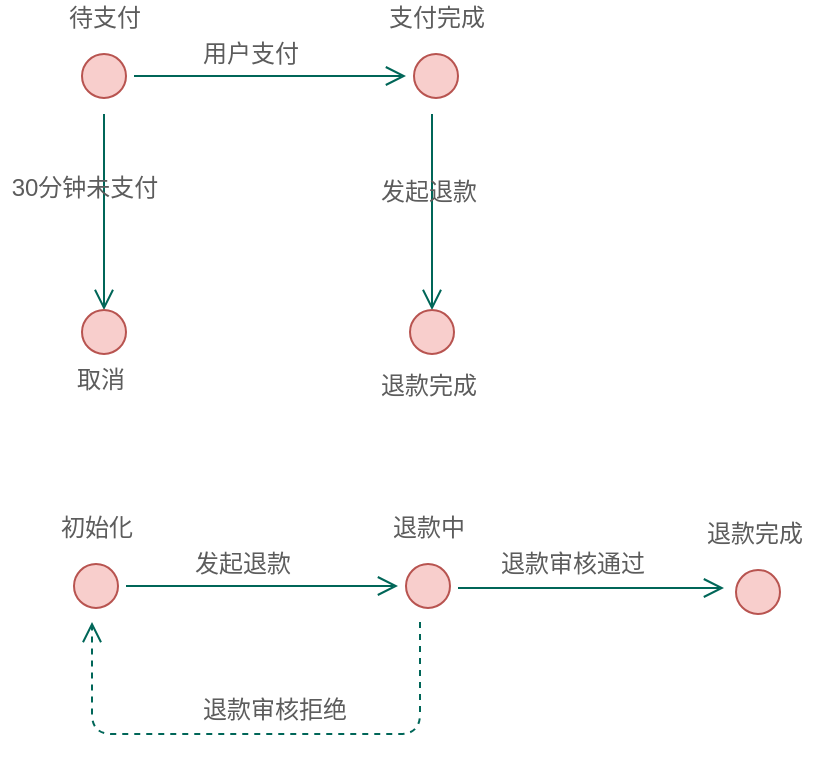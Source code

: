 <mxfile version="13.8.0" type="github">
  <diagram id="IIBS6fkNnDVbYmw5l0Qb" name="第 1 页">
    <mxGraphModel dx="1824" dy="332" grid="0" gridSize="10" guides="1" tooltips="1" connect="1" arrows="1" fold="1" page="0" pageScale="1" pageWidth="827" pageHeight="1169" math="0" shadow="0">
      <root>
        <mxCell id="0" />
        <mxCell id="1" parent="0" />
        <mxCell id="Agp9uXZa8RFQaNIwZVon-1" value="" style="ellipse;html=1;shape=startState;fillColor=#f8cecc;direction=west;strokeColor=#b85450;" parent="1" vertex="1">
          <mxGeometry x="-119" y="465" width="30" height="30" as="geometry" />
        </mxCell>
        <mxCell id="Agp9uXZa8RFQaNIwZVon-2" value="" style="edgeStyle=orthogonalEdgeStyle;html=1;verticalAlign=bottom;endArrow=open;endSize=8;strokeColor=#006658;entryX=1;entryY=0.5;entryDx=0;entryDy=0;fontColor=#5C5C5C;" parent="1" source="Agp9uXZa8RFQaNIwZVon-1" target="Agp9uXZa8RFQaNIwZVon-5" edge="1">
          <mxGeometry relative="1" as="geometry">
            <mxPoint x="-24" y="480" as="targetPoint" />
          </mxGeometry>
        </mxCell>
        <mxCell id="Agp9uXZa8RFQaNIwZVon-3" value="待支付" style="text;html=1;align=center;verticalAlign=middle;resizable=0;points=[];autosize=1;fontColor=#5C5C5C;" parent="1" vertex="1">
          <mxGeometry x="-127" y="442" width="46" height="18" as="geometry" />
        </mxCell>
        <mxCell id="Agp9uXZa8RFQaNIwZVon-5" value="" style="ellipse;html=1;shape=startState;direction=west;fillColor=#f8cecc;strokeColor=#b85450;" parent="1" vertex="1">
          <mxGeometry x="47" y="465" width="30" height="30" as="geometry" />
        </mxCell>
        <mxCell id="Agp9uXZa8RFQaNIwZVon-6" value="支付完成" style="text;html=1;align=center;verticalAlign=middle;resizable=0;points=[];autosize=1;fontColor=#5C5C5C;" parent="1" vertex="1">
          <mxGeometry x="33" y="442" width="58" height="18" as="geometry" />
        </mxCell>
        <mxCell id="Agp9uXZa8RFQaNIwZVon-14" value="用户支付" style="text;html=1;align=center;verticalAlign=middle;resizable=0;points=[];autosize=1;fontColor=#5C5C5C;" parent="1" vertex="1">
          <mxGeometry x="-60" y="460" width="58" height="18" as="geometry" />
        </mxCell>
        <mxCell id="Agp9uXZa8RFQaNIwZVon-15" value="" style="edgeStyle=orthogonalEdgeStyle;html=1;verticalAlign=bottom;endArrow=open;endSize=8;strokeColor=#006658;fontColor=#5C5C5C;" parent="1" edge="1">
          <mxGeometry relative="1" as="geometry">
            <mxPoint x="-104" y="597" as="targetPoint" />
            <mxPoint x="-104" y="499" as="sourcePoint" />
          </mxGeometry>
        </mxCell>
        <mxCell id="Agp9uXZa8RFQaNIwZVon-16" value="30分钟未支付" style="text;html=1;align=center;verticalAlign=middle;resizable=0;points=[];autosize=1;fontColor=#5C5C5C;" parent="1" vertex="1">
          <mxGeometry x="-156" y="527" width="83" height="18" as="geometry" />
        </mxCell>
        <mxCell id="Agp9uXZa8RFQaNIwZVon-17" value="" style="ellipse;html=1;shape=startState;direction=west;fillColor=#f8cecc;strokeColor=#b85450;" parent="1" vertex="1">
          <mxGeometry x="-119" y="593" width="30" height="30" as="geometry" />
        </mxCell>
        <mxCell id="Agp9uXZa8RFQaNIwZVon-18" value="取消" style="text;html=1;align=center;verticalAlign=middle;resizable=0;points=[];autosize=1;fontColor=#5C5C5C;" parent="1" vertex="1">
          <mxGeometry x="-123" y="623" width="34" height="18" as="geometry" />
        </mxCell>
        <mxCell id="Agp9uXZa8RFQaNIwZVon-19" value="" style="edgeStyle=orthogonalEdgeStyle;html=1;verticalAlign=bottom;endArrow=open;endSize=8;strokeColor=#006658;fontColor=#5C5C5C;" parent="1" edge="1">
          <mxGeometry relative="1" as="geometry">
            <mxPoint x="60" y="597" as="targetPoint" />
            <mxPoint x="60" y="499" as="sourcePoint" />
          </mxGeometry>
        </mxCell>
        <mxCell id="Agp9uXZa8RFQaNIwZVon-20" value="发起退款" style="text;html=1;align=center;verticalAlign=middle;resizable=0;points=[];autosize=1;fontColor=#5C5C5C;" parent="1" vertex="1">
          <mxGeometry x="29" y="529" width="58" height="18" as="geometry" />
        </mxCell>
        <mxCell id="Agp9uXZa8RFQaNIwZVon-21" value="" style="ellipse;html=1;shape=startState;direction=west;fillColor=#f8cecc;strokeColor=#b85450;" parent="1" vertex="1">
          <mxGeometry x="45" y="593" width="30" height="30" as="geometry" />
        </mxCell>
        <mxCell id="Agp9uXZa8RFQaNIwZVon-22" value="退款完成" style="text;html=1;align=center;verticalAlign=middle;resizable=0;points=[];autosize=1;fontColor=#5C5C5C;" parent="1" vertex="1">
          <mxGeometry x="29" y="626" width="58" height="18" as="geometry" />
        </mxCell>
        <mxCell id="Agp9uXZa8RFQaNIwZVon-24" value="" style="ellipse;html=1;shape=startState;fillColor=#f8cecc;direction=west;strokeColor=#b85450;" parent="1" vertex="1">
          <mxGeometry x="-123" y="720" width="30" height="30" as="geometry" />
        </mxCell>
        <mxCell id="Agp9uXZa8RFQaNIwZVon-25" value="" style="edgeStyle=orthogonalEdgeStyle;html=1;verticalAlign=bottom;endArrow=open;endSize=8;strokeColor=#006658;entryX=1;entryY=0.5;entryDx=0;entryDy=0;fontColor=#5C5C5C;" parent="1" source="Agp9uXZa8RFQaNIwZVon-24" target="Agp9uXZa8RFQaNIwZVon-27" edge="1">
          <mxGeometry relative="1" as="geometry">
            <mxPoint x="-28" y="735" as="targetPoint" />
          </mxGeometry>
        </mxCell>
        <mxCell id="Agp9uXZa8RFQaNIwZVon-26" value="初始化" style="text;html=1;align=center;verticalAlign=middle;resizable=0;points=[];autosize=1;fontColor=#5C5C5C;" parent="1" vertex="1">
          <mxGeometry x="-131" y="697" width="46" height="18" as="geometry" />
        </mxCell>
        <mxCell id="Agp9uXZa8RFQaNIwZVon-27" value="" style="ellipse;html=1;shape=startState;direction=west;fillColor=#f8cecc;strokeColor=#b85450;" parent="1" vertex="1">
          <mxGeometry x="43" y="720" width="30" height="30" as="geometry" />
        </mxCell>
        <mxCell id="Agp9uXZa8RFQaNIwZVon-28" value="退款中" style="text;html=1;align=center;verticalAlign=middle;resizable=0;points=[];autosize=1;fontColor=#5C5C5C;" parent="1" vertex="1">
          <mxGeometry x="35" y="697" width="46" height="18" as="geometry" />
        </mxCell>
        <mxCell id="Agp9uXZa8RFQaNIwZVon-29" value="发起退款" style="text;html=1;align=center;verticalAlign=middle;resizable=0;points=[];autosize=1;fontColor=#5C5C5C;" parent="1" vertex="1">
          <mxGeometry x="-64" y="715" width="58" height="18" as="geometry" />
        </mxCell>
        <mxCell id="Agp9uXZa8RFQaNIwZVon-34" value="" style="edgeStyle=orthogonalEdgeStyle;html=1;verticalAlign=bottom;endArrow=open;endSize=8;strokeColor=#006658;fontColor=#5C5C5C;" parent="1" edge="1">
          <mxGeometry relative="1" as="geometry">
            <mxPoint x="206" y="736" as="targetPoint" />
            <mxPoint x="73" y="736" as="sourcePoint" />
          </mxGeometry>
        </mxCell>
        <mxCell id="Agp9uXZa8RFQaNIwZVon-36" value="" style="ellipse;html=1;shape=startState;direction=west;fillColor=#f8cecc;strokeColor=#b85450;" parent="1" vertex="1">
          <mxGeometry x="208" y="723" width="30" height="30" as="geometry" />
        </mxCell>
        <mxCell id="Agp9uXZa8RFQaNIwZVon-37" value="退款完成" style="text;html=1;align=center;verticalAlign=middle;resizable=0;points=[];autosize=1;fontColor=#5C5C5C;" parent="1" vertex="1">
          <mxGeometry x="192" y="700" width="58" height="18" as="geometry" />
        </mxCell>
        <mxCell id="Agp9uXZa8RFQaNIwZVon-39" value="退款审核通过" style="text;html=1;align=center;verticalAlign=middle;resizable=0;points=[];autosize=1;fontColor=#5C5C5C;" parent="1" vertex="1">
          <mxGeometry x="89" y="715" width="82" height="18" as="geometry" />
        </mxCell>
        <mxCell id="Agp9uXZa8RFQaNIwZVon-40" value="" style="edgeStyle=orthogonalEdgeStyle;html=1;verticalAlign=bottom;endArrow=open;endSize=8;strokeColor=#006658;fontColor=#5C5C5C;dashed=1;" parent="1" edge="1">
          <mxGeometry relative="1" as="geometry">
            <mxPoint x="-110" y="753" as="targetPoint" />
            <mxPoint x="54" y="753" as="sourcePoint" />
            <Array as="points">
              <mxPoint x="54" y="809" />
              <mxPoint x="-110" y="809" />
            </Array>
          </mxGeometry>
        </mxCell>
        <mxCell id="Agp9uXZa8RFQaNIwZVon-41" value="退款审核拒绝" style="text;html=1;align=center;verticalAlign=middle;resizable=0;points=[];autosize=1;fontColor=#5C5C5C;" parent="1" vertex="1">
          <mxGeometry x="-60" y="788" width="82" height="18" as="geometry" />
        </mxCell>
      </root>
    </mxGraphModel>
  </diagram>
</mxfile>
